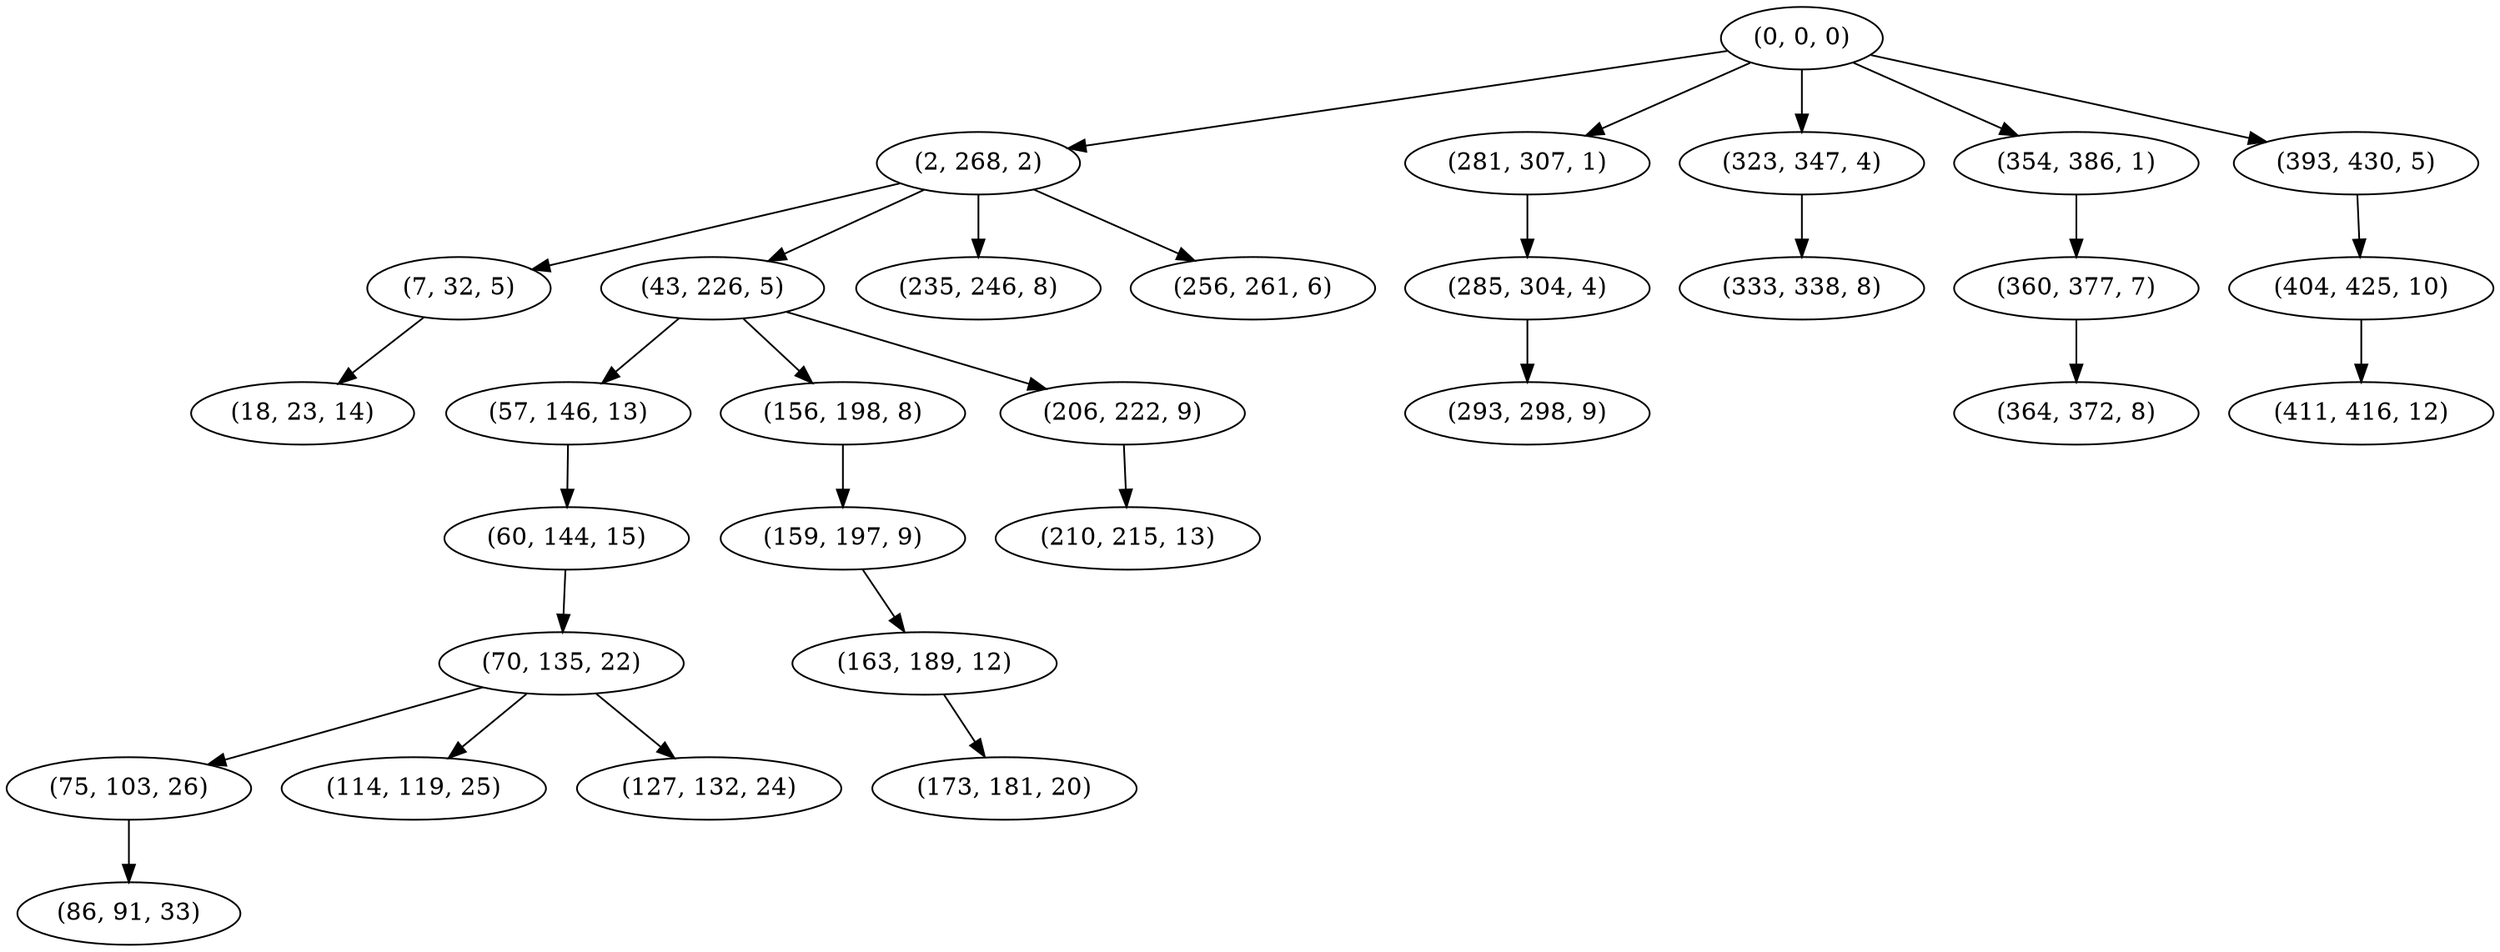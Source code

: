 digraph tree {
    "(0, 0, 0)";
    "(2, 268, 2)";
    "(7, 32, 5)";
    "(18, 23, 14)";
    "(43, 226, 5)";
    "(57, 146, 13)";
    "(60, 144, 15)";
    "(70, 135, 22)";
    "(75, 103, 26)";
    "(86, 91, 33)";
    "(114, 119, 25)";
    "(127, 132, 24)";
    "(156, 198, 8)";
    "(159, 197, 9)";
    "(163, 189, 12)";
    "(173, 181, 20)";
    "(206, 222, 9)";
    "(210, 215, 13)";
    "(235, 246, 8)";
    "(256, 261, 6)";
    "(281, 307, 1)";
    "(285, 304, 4)";
    "(293, 298, 9)";
    "(323, 347, 4)";
    "(333, 338, 8)";
    "(354, 386, 1)";
    "(360, 377, 7)";
    "(364, 372, 8)";
    "(393, 430, 5)";
    "(404, 425, 10)";
    "(411, 416, 12)";
    "(0, 0, 0)" -> "(2, 268, 2)";
    "(0, 0, 0)" -> "(281, 307, 1)";
    "(0, 0, 0)" -> "(323, 347, 4)";
    "(0, 0, 0)" -> "(354, 386, 1)";
    "(0, 0, 0)" -> "(393, 430, 5)";
    "(2, 268, 2)" -> "(7, 32, 5)";
    "(2, 268, 2)" -> "(43, 226, 5)";
    "(2, 268, 2)" -> "(235, 246, 8)";
    "(2, 268, 2)" -> "(256, 261, 6)";
    "(7, 32, 5)" -> "(18, 23, 14)";
    "(43, 226, 5)" -> "(57, 146, 13)";
    "(43, 226, 5)" -> "(156, 198, 8)";
    "(43, 226, 5)" -> "(206, 222, 9)";
    "(57, 146, 13)" -> "(60, 144, 15)";
    "(60, 144, 15)" -> "(70, 135, 22)";
    "(70, 135, 22)" -> "(75, 103, 26)";
    "(70, 135, 22)" -> "(114, 119, 25)";
    "(70, 135, 22)" -> "(127, 132, 24)";
    "(75, 103, 26)" -> "(86, 91, 33)";
    "(156, 198, 8)" -> "(159, 197, 9)";
    "(159, 197, 9)" -> "(163, 189, 12)";
    "(163, 189, 12)" -> "(173, 181, 20)";
    "(206, 222, 9)" -> "(210, 215, 13)";
    "(281, 307, 1)" -> "(285, 304, 4)";
    "(285, 304, 4)" -> "(293, 298, 9)";
    "(323, 347, 4)" -> "(333, 338, 8)";
    "(354, 386, 1)" -> "(360, 377, 7)";
    "(360, 377, 7)" -> "(364, 372, 8)";
    "(393, 430, 5)" -> "(404, 425, 10)";
    "(404, 425, 10)" -> "(411, 416, 12)";
}
